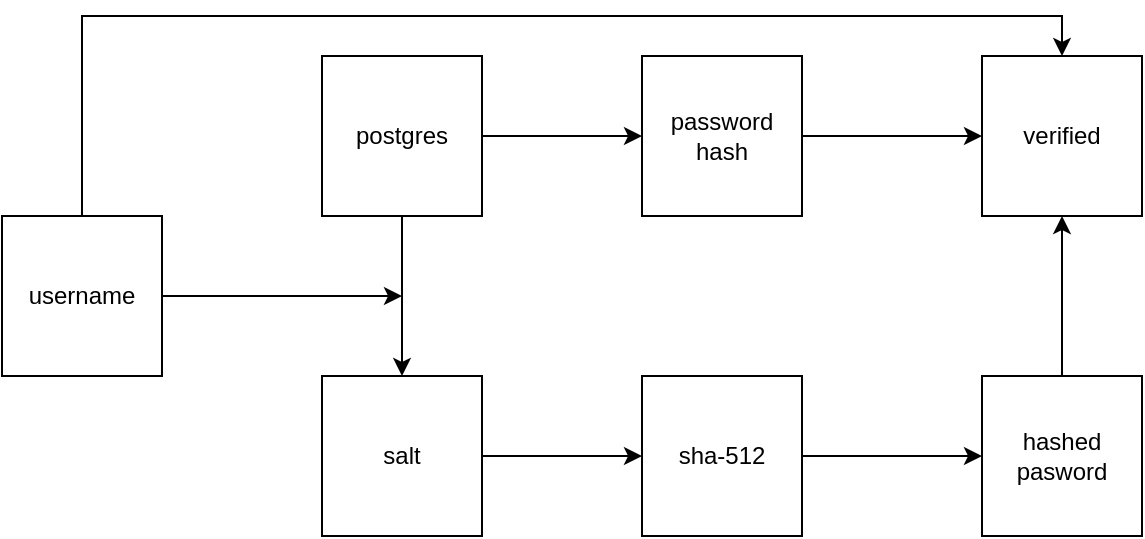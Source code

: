 <mxfile version="28.2.5">
  <diagram name="Page-1" id="a8z_qXfn4UCgV_TsBqf3">
    <mxGraphModel dx="1373" dy="745" grid="1" gridSize="10" guides="1" tooltips="1" connect="1" arrows="1" fold="1" page="1" pageScale="1" pageWidth="850" pageHeight="1100" math="0" shadow="0">
      <root>
        <mxCell id="0" />
        <mxCell id="1" parent="0" />
        <mxCell id="BJ7fX-P-IGOd9j1j5BFI-9" style="edgeStyle=orthogonalEdgeStyle;rounded=0;orthogonalLoop=1;jettySize=auto;html=1;exitX=1;exitY=0.5;exitDx=0;exitDy=0;" parent="1" source="BJ7fX-P-IGOd9j1j5BFI-1" target="BJ7fX-P-IGOd9j1j5BFI-3" edge="1">
          <mxGeometry relative="1" as="geometry" />
        </mxCell>
        <mxCell id="BJ7fX-P-IGOd9j1j5BFI-10" style="edgeStyle=orthogonalEdgeStyle;rounded=0;orthogonalLoop=1;jettySize=auto;html=1;" parent="1" source="BJ7fX-P-IGOd9j1j5BFI-1" target="BJ7fX-P-IGOd9j1j5BFI-4" edge="1">
          <mxGeometry relative="1" as="geometry" />
        </mxCell>
        <mxCell id="BJ7fX-P-IGOd9j1j5BFI-1" value="postgres" style="whiteSpace=wrap;html=1;aspect=fixed;" parent="1" vertex="1">
          <mxGeometry x="310" y="240" width="80" height="80" as="geometry" />
        </mxCell>
        <mxCell id="jA5ex7J7ZEwEaxyMGjV_-5" style="edgeStyle=orthogonalEdgeStyle;rounded=0;orthogonalLoop=1;jettySize=auto;html=1;entryX=0;entryY=0.5;entryDx=0;entryDy=0;" edge="1" parent="1" source="BJ7fX-P-IGOd9j1j5BFI-2" target="jA5ex7J7ZEwEaxyMGjV_-4">
          <mxGeometry relative="1" as="geometry" />
        </mxCell>
        <mxCell id="BJ7fX-P-IGOd9j1j5BFI-2" value="sha-512" style="whiteSpace=wrap;html=1;aspect=fixed;" parent="1" vertex="1">
          <mxGeometry x="470" y="400" width="80" height="80" as="geometry" />
        </mxCell>
        <mxCell id="jA5ex7J7ZEwEaxyMGjV_-8" style="edgeStyle=orthogonalEdgeStyle;rounded=0;orthogonalLoop=1;jettySize=auto;html=1;entryX=0;entryY=0.5;entryDx=0;entryDy=0;" edge="1" parent="1" source="BJ7fX-P-IGOd9j1j5BFI-3" target="jA5ex7J7ZEwEaxyMGjV_-6">
          <mxGeometry relative="1" as="geometry" />
        </mxCell>
        <mxCell id="BJ7fX-P-IGOd9j1j5BFI-3" value="password hash" style="whiteSpace=wrap;html=1;aspect=fixed;" parent="1" vertex="1">
          <mxGeometry x="470" y="240" width="80" height="80" as="geometry" />
        </mxCell>
        <mxCell id="BJ7fX-P-IGOd9j1j5BFI-16" style="edgeStyle=orthogonalEdgeStyle;rounded=0;orthogonalLoop=1;jettySize=auto;html=1;" parent="1" source="BJ7fX-P-IGOd9j1j5BFI-4" target="BJ7fX-P-IGOd9j1j5BFI-2" edge="1">
          <mxGeometry relative="1" as="geometry" />
        </mxCell>
        <mxCell id="BJ7fX-P-IGOd9j1j5BFI-4" value="salt" style="whiteSpace=wrap;html=1;aspect=fixed;" parent="1" vertex="1">
          <mxGeometry x="310" y="400" width="80" height="80" as="geometry" />
        </mxCell>
        <mxCell id="jA5ex7J7ZEwEaxyMGjV_-3" style="edgeStyle=orthogonalEdgeStyle;rounded=0;orthogonalLoop=1;jettySize=auto;html=1;" edge="1" parent="1" source="jA5ex7J7ZEwEaxyMGjV_-1">
          <mxGeometry relative="1" as="geometry">
            <mxPoint x="350" y="360" as="targetPoint" />
            <Array as="points">
              <mxPoint x="310" y="360" />
            </Array>
          </mxGeometry>
        </mxCell>
        <mxCell id="jA5ex7J7ZEwEaxyMGjV_-9" style="edgeStyle=orthogonalEdgeStyle;rounded=0;orthogonalLoop=1;jettySize=auto;html=1;entryX=0.5;entryY=0;entryDx=0;entryDy=0;" edge="1" parent="1" source="jA5ex7J7ZEwEaxyMGjV_-1" target="jA5ex7J7ZEwEaxyMGjV_-6">
          <mxGeometry relative="1" as="geometry">
            <Array as="points">
              <mxPoint x="190" y="220" />
              <mxPoint x="680" y="220" />
            </Array>
          </mxGeometry>
        </mxCell>
        <mxCell id="jA5ex7J7ZEwEaxyMGjV_-1" value="username" style="whiteSpace=wrap;html=1;aspect=fixed;" vertex="1" parent="1">
          <mxGeometry x="150" y="320" width="80" height="80" as="geometry" />
        </mxCell>
        <mxCell id="jA5ex7J7ZEwEaxyMGjV_-7" style="edgeStyle=orthogonalEdgeStyle;rounded=0;orthogonalLoop=1;jettySize=auto;html=1;entryX=0.5;entryY=1;entryDx=0;entryDy=0;" edge="1" parent="1" source="jA5ex7J7ZEwEaxyMGjV_-4" target="jA5ex7J7ZEwEaxyMGjV_-6">
          <mxGeometry relative="1" as="geometry" />
        </mxCell>
        <mxCell id="jA5ex7J7ZEwEaxyMGjV_-4" value="hashed pasword" style="whiteSpace=wrap;html=1;aspect=fixed;" vertex="1" parent="1">
          <mxGeometry x="640" y="400" width="80" height="80" as="geometry" />
        </mxCell>
        <mxCell id="jA5ex7J7ZEwEaxyMGjV_-6" value="verified" style="whiteSpace=wrap;html=1;aspect=fixed;" vertex="1" parent="1">
          <mxGeometry x="640" y="240" width="80" height="80" as="geometry" />
        </mxCell>
      </root>
    </mxGraphModel>
  </diagram>
</mxfile>
